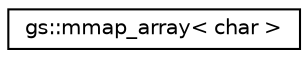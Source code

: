 digraph "Graphical Class Hierarchy"
{
 // LATEX_PDF_SIZE
  edge [fontname="Helvetica",fontsize="10",labelfontname="Helvetica",labelfontsize="10"];
  node [fontname="Helvetica",fontsize="10",shape=record];
  rankdir="LR";
  Node0 [label="gs::mmap_array\< char \>",height=0.2,width=0.4,color="black", fillcolor="white", style="filled",URL="$classgs_1_1mmap__array.html",tooltip=" "];
}
